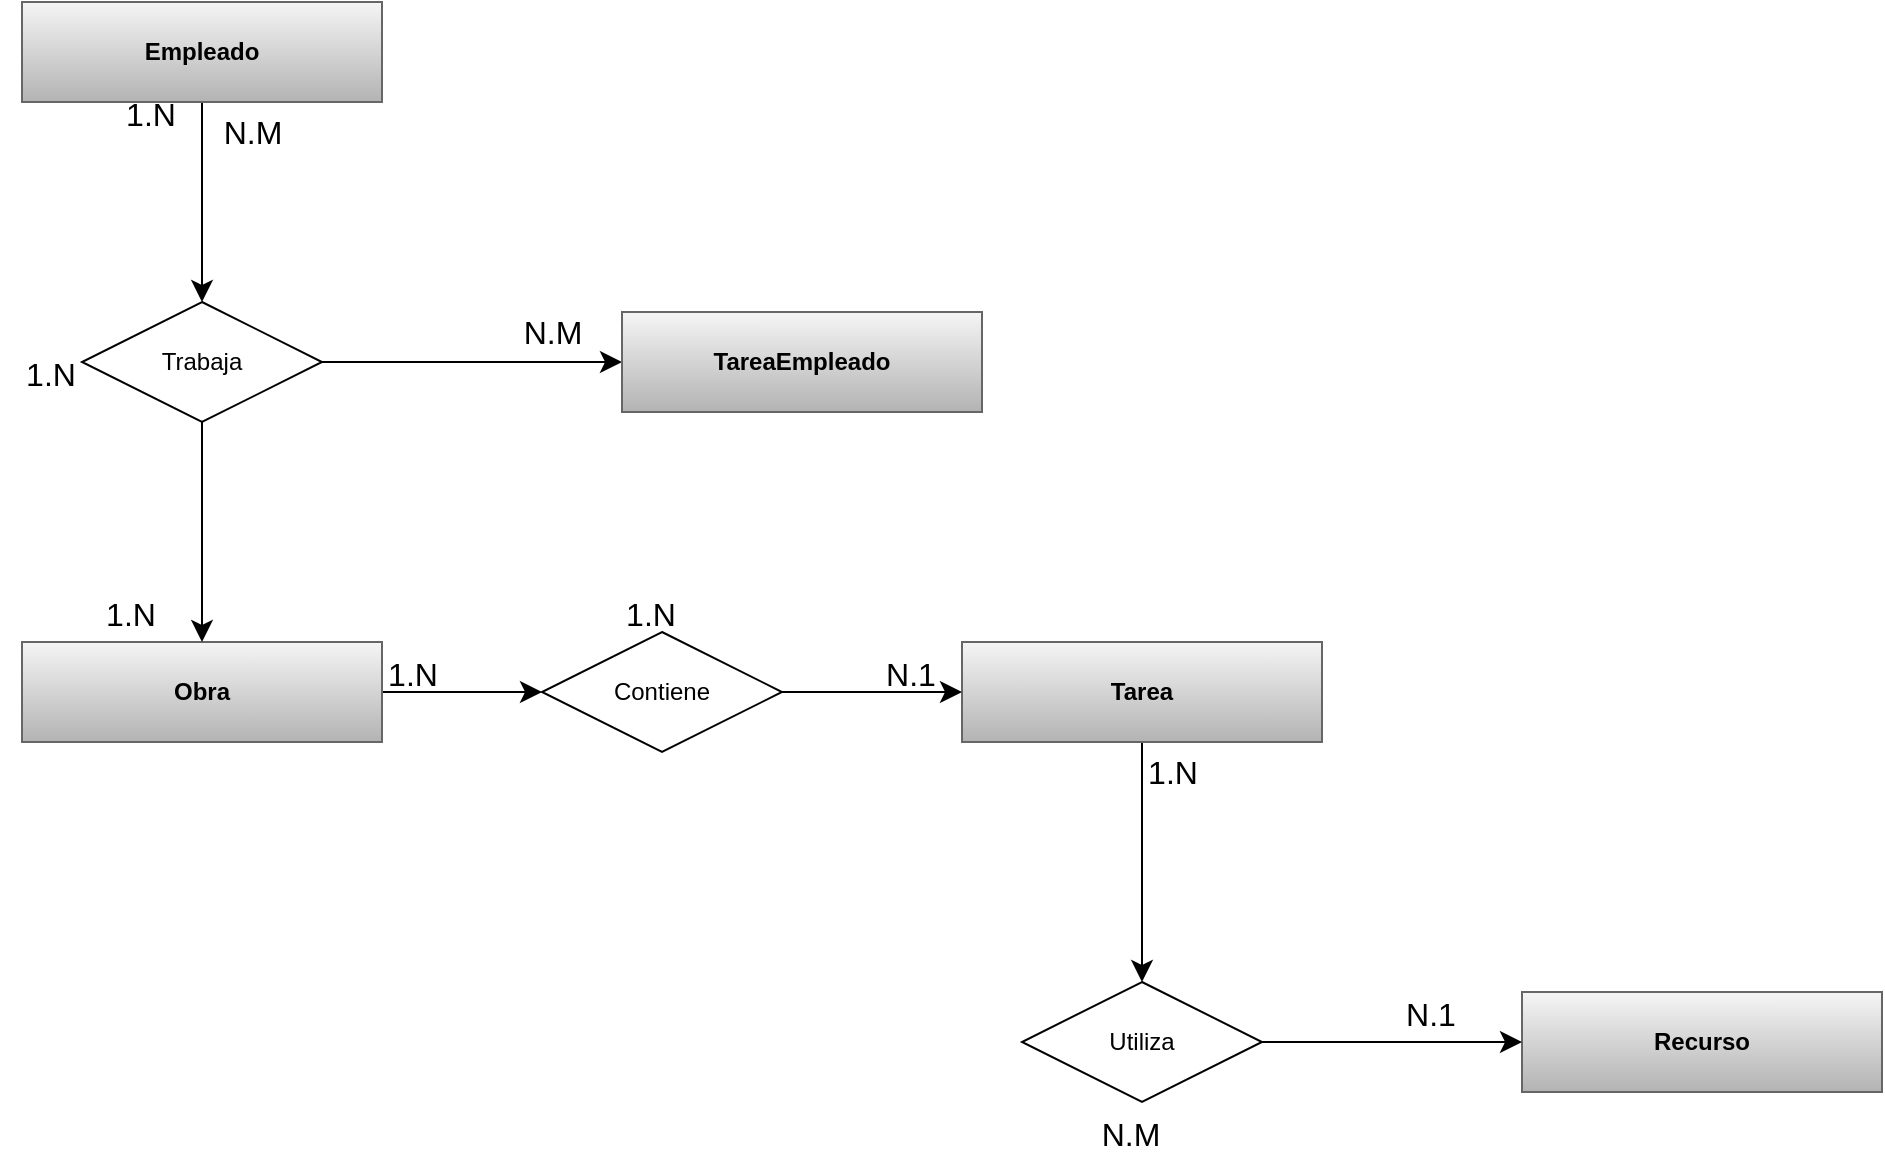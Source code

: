 <mxfile version="26.0.16">
  <diagram name="Página-1" id="599S5XnXJdjhlas2S3O-">
    <mxGraphModel dx="1862" dy="1778" grid="1" gridSize="10" guides="1" tooltips="1" connect="1" arrows="1" fold="1" page="1" pageScale="1" pageWidth="827" pageHeight="1169" math="0" shadow="0">
      <root>
        <mxCell id="0" />
        <mxCell id="1" parent="0" />
        <mxCell id="1SCzxJgvv-vboWDQCfCB-5" style="edgeStyle=none;curved=1;rounded=0;orthogonalLoop=1;jettySize=auto;html=1;exitX=0.5;exitY=1;exitDx=0;exitDy=0;entryX=0.5;entryY=0;entryDx=0;entryDy=0;fontSize=12;startSize=8;endSize=8;" edge="1" parent="1" source="zdY4yF2q1gv_vozhe07n-1" target="zdY4yF2q1gv_vozhe07n-7">
          <mxGeometry relative="1" as="geometry" />
        </mxCell>
        <mxCell id="zdY4yF2q1gv_vozhe07n-1" value="&lt;b&gt;Empleado&lt;/b&gt;" style="rounded=0;whiteSpace=wrap;html=1;fillColor=#f5f5f5;strokeColor=#666666;gradientColor=#b3b3b3;" parent="1" vertex="1">
          <mxGeometry x="-600" y="-30" width="180" height="50" as="geometry" />
        </mxCell>
        <mxCell id="zdY4yF2q1gv_vozhe07n-2" value="&lt;b&gt;Recurso&lt;/b&gt;" style="rounded=0;whiteSpace=wrap;html=1;fillColor=#f5f5f5;gradientColor=#b3b3b3;strokeColor=#666666;" parent="1" vertex="1">
          <mxGeometry x="150" y="465" width="180" height="50" as="geometry" />
        </mxCell>
        <mxCell id="1SCzxJgvv-vboWDQCfCB-4" style="edgeStyle=none;curved=1;rounded=0;orthogonalLoop=1;jettySize=auto;html=1;exitX=1;exitY=0.5;exitDx=0;exitDy=0;entryX=0;entryY=0.5;entryDx=0;entryDy=0;fontSize=12;startSize=8;endSize=8;" edge="1" parent="1" source="zdY4yF2q1gv_vozhe07n-3" target="zdY4yF2q1gv_vozhe07n-6">
          <mxGeometry relative="1" as="geometry" />
        </mxCell>
        <mxCell id="zdY4yF2q1gv_vozhe07n-3" value="&lt;b&gt;Obra&lt;/b&gt;" style="rounded=0;whiteSpace=wrap;html=1;fillColor=#f5f5f5;strokeColor=#666666;gradientColor=#b3b3b3;" parent="1" vertex="1">
          <mxGeometry x="-600" y="290" width="180" height="50" as="geometry" />
        </mxCell>
        <mxCell id="1SCzxJgvv-vboWDQCfCB-19" style="edgeStyle=none;curved=1;rounded=0;orthogonalLoop=1;jettySize=auto;html=1;exitX=0.5;exitY=1;exitDx=0;exitDy=0;entryX=0.5;entryY=0;entryDx=0;entryDy=0;fontSize=12;startSize=8;endSize=8;" edge="1" parent="1" source="zdY4yF2q1gv_vozhe07n-4" target="zdY4yF2q1gv_vozhe07n-8">
          <mxGeometry relative="1" as="geometry" />
        </mxCell>
        <mxCell id="zdY4yF2q1gv_vozhe07n-4" value="&lt;b&gt;Tarea&lt;/b&gt;" style="rounded=0;whiteSpace=wrap;html=1;fillColor=#f5f5f5;gradientColor=#b3b3b3;strokeColor=#666666;" parent="1" vertex="1">
          <mxGeometry x="-130" y="290" width="180" height="50" as="geometry" />
        </mxCell>
        <mxCell id="1SCzxJgvv-vboWDQCfCB-15" style="edgeStyle=none;curved=1;rounded=0;orthogonalLoop=1;jettySize=auto;html=1;exitX=1;exitY=0.5;exitDx=0;exitDy=0;entryX=0;entryY=0.5;entryDx=0;entryDy=0;fontSize=12;startSize=8;endSize=8;" edge="1" parent="1" source="zdY4yF2q1gv_vozhe07n-6" target="zdY4yF2q1gv_vozhe07n-4">
          <mxGeometry relative="1" as="geometry" />
        </mxCell>
        <mxCell id="zdY4yF2q1gv_vozhe07n-6" value="Contiene" style="shape=rhombus;perimeter=rhombusPerimeter;whiteSpace=wrap;html=1;align=center;" parent="1" vertex="1">
          <mxGeometry x="-340" y="285" width="120" height="60" as="geometry" />
        </mxCell>
        <mxCell id="1SCzxJgvv-vboWDQCfCB-6" style="edgeStyle=none;curved=1;rounded=0;orthogonalLoop=1;jettySize=auto;html=1;exitX=0.5;exitY=1;exitDx=0;exitDy=0;entryX=0.5;entryY=0;entryDx=0;entryDy=0;fontSize=12;startSize=8;endSize=8;" edge="1" parent="1" source="zdY4yF2q1gv_vozhe07n-7" target="zdY4yF2q1gv_vozhe07n-3">
          <mxGeometry relative="1" as="geometry" />
        </mxCell>
        <mxCell id="1SCzxJgvv-vboWDQCfCB-10" style="edgeStyle=none;curved=1;rounded=0;orthogonalLoop=1;jettySize=auto;html=1;exitX=1;exitY=0.5;exitDx=0;exitDy=0;entryX=0;entryY=0.5;entryDx=0;entryDy=0;fontSize=12;startSize=8;endSize=8;" edge="1" parent="1" source="zdY4yF2q1gv_vozhe07n-7" target="1SCzxJgvv-vboWDQCfCB-3">
          <mxGeometry relative="1" as="geometry" />
        </mxCell>
        <mxCell id="zdY4yF2q1gv_vozhe07n-7" value="Trabaja" style="shape=rhombus;perimeter=rhombusPerimeter;whiteSpace=wrap;html=1;align=center;" parent="1" vertex="1">
          <mxGeometry x="-570" y="120" width="120" height="60" as="geometry" />
        </mxCell>
        <mxCell id="1SCzxJgvv-vboWDQCfCB-21" style="edgeStyle=none;curved=1;rounded=0;orthogonalLoop=1;jettySize=auto;html=1;exitX=1;exitY=0.5;exitDx=0;exitDy=0;entryX=0;entryY=0.5;entryDx=0;entryDy=0;fontSize=12;startSize=8;endSize=8;" edge="1" parent="1" source="zdY4yF2q1gv_vozhe07n-8" target="zdY4yF2q1gv_vozhe07n-2">
          <mxGeometry relative="1" as="geometry" />
        </mxCell>
        <mxCell id="zdY4yF2q1gv_vozhe07n-8" value="Utiliza" style="shape=rhombus;perimeter=rhombusPerimeter;whiteSpace=wrap;html=1;align=center;" parent="1" vertex="1">
          <mxGeometry x="-100" y="460" width="120" height="60" as="geometry" />
        </mxCell>
        <mxCell id="1SCzxJgvv-vboWDQCfCB-3" value="&lt;b&gt;TareaEmpleado&lt;/b&gt;" style="rounded=0;whiteSpace=wrap;html=1;fillColor=#f5f5f5;gradientColor=#b3b3b3;strokeColor=#666666;" vertex="1" parent="1">
          <mxGeometry x="-300" y="125" width="180" height="50" as="geometry" />
        </mxCell>
        <mxCell id="1SCzxJgvv-vboWDQCfCB-7" value="N.M" style="text;html=1;align=center;verticalAlign=middle;resizable=0;points=[];autosize=1;strokeColor=none;fillColor=none;fontSize=16;" vertex="1" parent="1">
          <mxGeometry x="-510" y="20" width="50" height="30" as="geometry" />
        </mxCell>
        <mxCell id="1SCzxJgvv-vboWDQCfCB-8" value="1.N" style="text;html=1;align=center;verticalAlign=middle;resizable=0;points=[];autosize=1;strokeColor=none;fillColor=none;fontSize=16;" vertex="1" parent="1">
          <mxGeometry x="-571" y="261" width="50" height="30" as="geometry" />
        </mxCell>
        <mxCell id="1SCzxJgvv-vboWDQCfCB-9" value="N.M" style="text;html=1;align=center;verticalAlign=middle;resizable=0;points=[];autosize=1;strokeColor=none;fillColor=none;fontSize=16;" vertex="1" parent="1">
          <mxGeometry x="-360" y="120" width="50" height="30" as="geometry" />
        </mxCell>
        <mxCell id="1SCzxJgvv-vboWDQCfCB-12" value="1.N" style="text;html=1;align=center;verticalAlign=middle;resizable=0;points=[];autosize=1;strokeColor=none;fillColor=none;fontSize=16;" vertex="1" parent="1">
          <mxGeometry x="-561" y="11" width="50" height="30" as="geometry" />
        </mxCell>
        <mxCell id="1SCzxJgvv-vboWDQCfCB-13" value="1.N" style="text;html=1;align=center;verticalAlign=middle;resizable=0;points=[];autosize=1;strokeColor=none;fillColor=none;fontSize=16;" vertex="1" parent="1">
          <mxGeometry x="-611" y="141" width="50" height="30" as="geometry" />
        </mxCell>
        <mxCell id="1SCzxJgvv-vboWDQCfCB-16" value="1.N" style="text;html=1;align=center;verticalAlign=middle;resizable=0;points=[];autosize=1;strokeColor=none;fillColor=none;fontSize=16;" vertex="1" parent="1">
          <mxGeometry x="-430" y="291" width="50" height="30" as="geometry" />
        </mxCell>
        <mxCell id="1SCzxJgvv-vboWDQCfCB-17" value="N.1" style="text;html=1;align=center;verticalAlign=middle;resizable=0;points=[];autosize=1;strokeColor=none;fillColor=none;fontSize=16;" vertex="1" parent="1">
          <mxGeometry x="-181" y="291" width="50" height="30" as="geometry" />
        </mxCell>
        <mxCell id="1SCzxJgvv-vboWDQCfCB-18" value="1.N" style="text;html=1;align=center;verticalAlign=middle;resizable=0;points=[];autosize=1;strokeColor=none;fillColor=none;fontSize=16;" vertex="1" parent="1">
          <mxGeometry x="-311" y="261" width="50" height="30" as="geometry" />
        </mxCell>
        <mxCell id="1SCzxJgvv-vboWDQCfCB-22" value="1.N" style="text;html=1;align=center;verticalAlign=middle;resizable=0;points=[];autosize=1;strokeColor=none;fillColor=none;fontSize=16;" vertex="1" parent="1">
          <mxGeometry x="-50" y="340" width="50" height="30" as="geometry" />
        </mxCell>
        <mxCell id="1SCzxJgvv-vboWDQCfCB-23" value="N.M" style="text;html=1;align=center;verticalAlign=middle;resizable=0;points=[];autosize=1;strokeColor=none;fillColor=none;fontSize=16;" vertex="1" parent="1">
          <mxGeometry x="-71" y="521" width="50" height="30" as="geometry" />
        </mxCell>
        <mxCell id="1SCzxJgvv-vboWDQCfCB-24" value="N.1" style="text;html=1;align=center;verticalAlign=middle;resizable=0;points=[];autosize=1;strokeColor=none;fillColor=none;fontSize=16;" vertex="1" parent="1">
          <mxGeometry x="79" y="461" width="50" height="30" as="geometry" />
        </mxCell>
      </root>
    </mxGraphModel>
  </diagram>
</mxfile>
